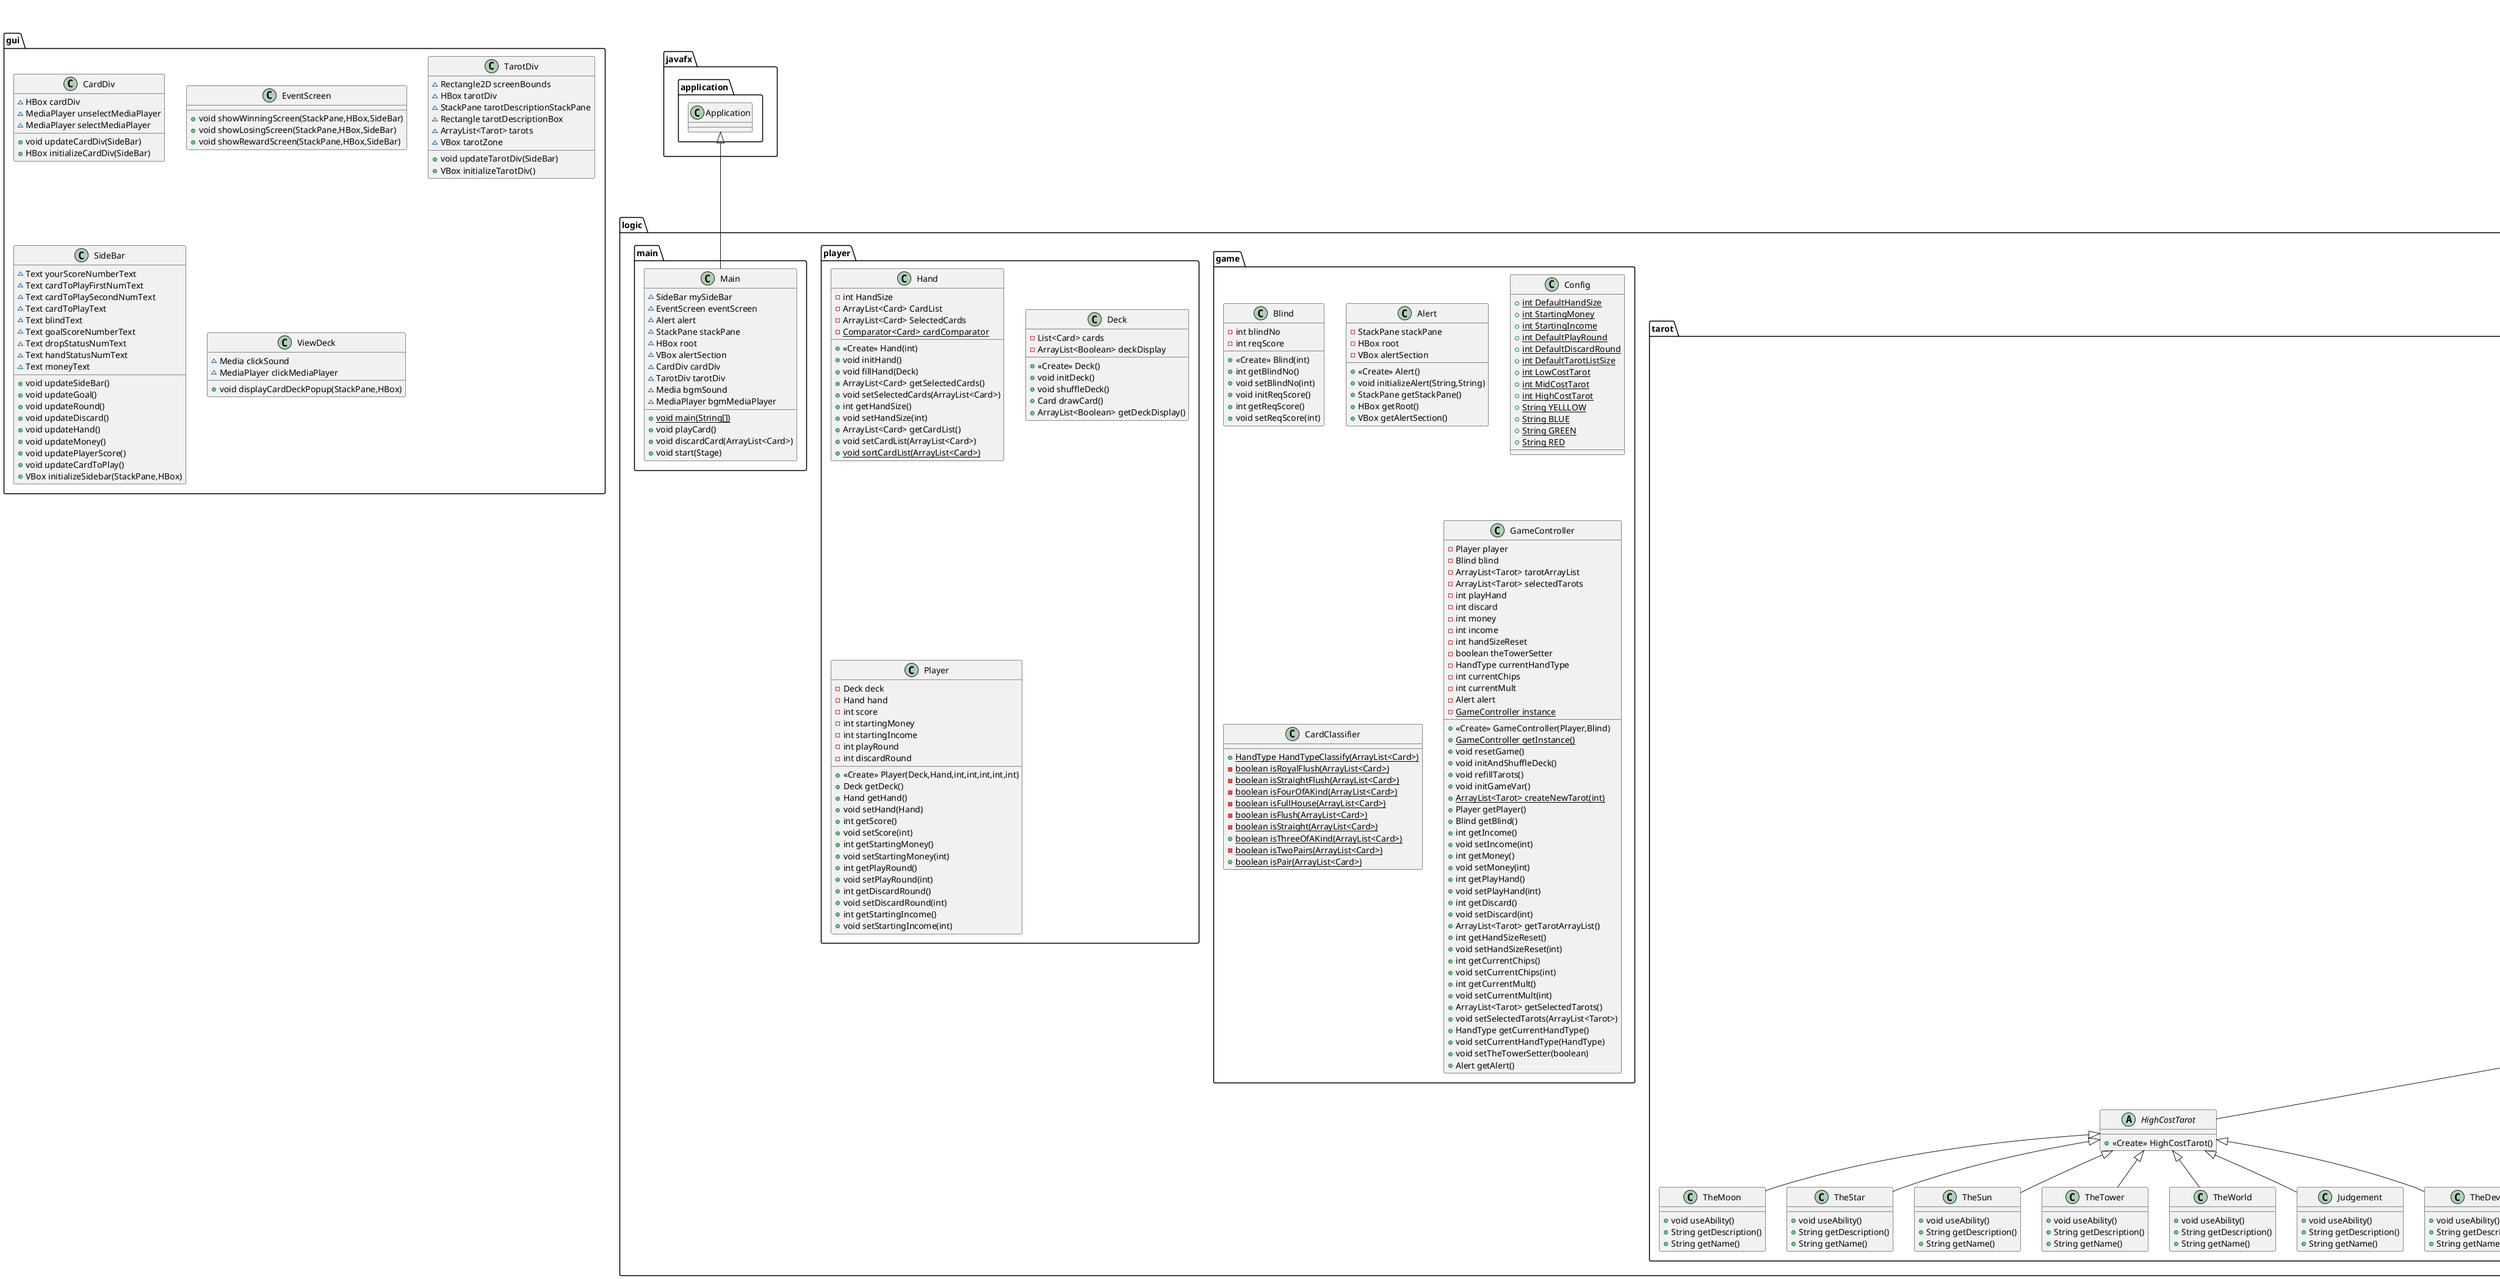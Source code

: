 @startuml
class logic.tarot.TheHangedMan {
+ void useAbility()
+ String getDescription()
+ String getName()
}
class logic.tarot.TheSun {
+ void useAbility()
+ String getDescription()
+ String getName()
}
class logic.tarot.Strength {
+ void useAbility()
+ String getDescription()
+ String getName()
}
class gui.CardDiv {
~ HBox cardDiv
~ MediaPlayer unselectMediaPlayer
~ MediaPlayer selectMediaPlayer
+ void updateCardDiv(SideBar)
+ HBox initializeCardDiv(SideBar)
}
class logic.game.Blind {
- int blindNo
- int reqScore
+ <<Create>> Blind(int)
+ int getBlindNo()
+ void setBlindNo(int)
+ void initReqScore()
+ int getReqScore()
+ void setReqScore(int)
}
enum application.Rank {
+  TWO
+  THREE
+  FOUR
+  FIVE
+  SIX
+  SEVEN
+  EIGHT
+  NINE
+  TEN
+  JACK
+  QUEEN
+  KING
+  ACE
}
class logic.tarot.TheHierophant {
+ void useAbility()
+ String getDescription()
+ String getName()
}
class logic.player.Hand {
- int HandSize
- ArrayList<Card> CardList
- ArrayList<Card> SelectedCards
- {static} Comparator<Card> cardComparator
+ <<Create>> Hand(int)
+ void initHand()
+ void fillHand(Deck)
+ ArrayList<Card> getSelectedCards()
+ void setSelectedCards(ArrayList<Card>)
+ int getHandSize()
+ void setHandSize(int)
+ ArrayList<Card> getCardList()
+ void setCardList(ArrayList<Card>)
+ {static} void sortCardList(ArrayList<Card>)
}
class logic.player.Deck {
- List<Card> cards
- ArrayList<Boolean> deckDisplay
+ <<Create>> Deck()
+ void initDeck()
+ void shuffleDeck()
+ Card drawCard()
+ ArrayList<Boolean> getDeckDisplay()
}
enum application.Suit {
+  CLUBS
+  DIAMONDS
+  HEARTS
+  SPADES
}
class logic.player.Player {
- Deck deck
- Hand hand
- int score
- int startingMoney
- int startingIncome
- int playRound
- int discardRound
+ <<Create>> Player(Deck,Hand,int,int,int,int,int)
+ Deck getDeck()
+ Hand getHand()
+ void setHand(Hand)
+ int getScore()
+ void setScore(int)
+ int getStartingMoney()
+ void setStartingMoney(int)
+ int getPlayRound()
+ void setPlayRound(int)
+ int getDiscardRound()
+ void setDiscardRound(int)
+ int getStartingIncome()
+ void setStartingIncome(int)
}
class logic.tarot.TheFool {
+ void useAbility()
+ String getDescription()
+ String getName()
}
class logic.tarot.TheTower {
+ void useAbility()
+ String getDescription()
+ String getName()
}
class gui.EventScreen {
+ void showWinningScreen(StackPane,HBox,SideBar)
+ void showLosingScreen(StackPane,HBox,SideBar)
+ void showRewardScreen(StackPane,HBox,SideBar)
}
class logic.tarot.TheWorld {
+ void useAbility()
+ String getDescription()
+ String getName()
}
class gui.TarotDiv {
~ Rectangle2D screenBounds
~ HBox tarotDiv
~ StackPane tarotDescriptionStackPane
~ Rectangle tarotDescriptionBox
~ ArrayList<Tarot> tarots
~ VBox tarotZone
+ void updateTarotDiv(SideBar)
+ VBox initializeTarotDiv()
}
interface logic.tarot.Imageable {
~ Image getImage()
}
class logic.tarot.TheEmpress {
+ void useAbility()
+ String getDescription()
+ String getName()
}
interface logic.tarot.Descriptable {
~ String getDescription()
}
class logic.game.Alert {
- StackPane stackPane
- HBox root
- VBox alertSection
+ <<Create>> Alert()
+ void initializeAlert(String,String)
+ StackPane getStackPane()
+ HBox getRoot()
+ VBox getAlertSection()
}
class logic.tarot.TheHighPriestess {
+ void useAbility()
+ String getDescription()
+ String getName()
}
class logic.tarot.TheChariot {
+ void useAbility()
+ String getDescription()
+ String getName()
}
interface logic.tarot.Nameable {
~ String getName()
}
class logic.game.Config {
+ {static} int DefaultHandSize
+ {static} int StartingMoney
+ {static} int StartingIncome
+ {static} int DefaultPlayRound
+ {static} int DefaultDiscardRound
+ {static} int DefaultTarotListSize
+ {static} int LowCostTarot
+ {static} int MidCostTarot
+ {static} int HighCostTarot
+ {static} String YELLLOW
+ {static} String BLUE
+ {static} String GREEN
+ {static} String RED
}
class logic.tarot.TheHermit {
+ void useAbility()
+ String getDescription()
+ String getName()
}
class logic.main.Main {
~ SideBar mySideBar
~ EventScreen eventScreen
~ Alert alert
~ StackPane stackPane
~ HBox root
~ VBox alertSection
~ CardDiv cardDiv
~ TarotDiv tarotDiv
~ Media bgmSound
~ MediaPlayer bgmMediaPlayer
+ {static} void main(String[])
+ void playCard()
+ void discardCard(ArrayList<Card>)
+ void start(Stage)
}
class logic.tarot.Judgement {
+ void useAbility()
+ String getDescription()
+ String getName()
}
class logic.game.CardClassifier {
+ {static} HandType HandTypeClassify(ArrayList<Card>)
- {static} boolean isRoyalFlush(ArrayList<Card>)
- {static} boolean isStraightFlush(ArrayList<Card>)
- {static} boolean isFourOfAKind(ArrayList<Card>)
- {static} boolean isFullHouse(ArrayList<Card>)
- {static} boolean isFlush(ArrayList<Card>)
- {static} boolean isStraight(ArrayList<Card>)
+ {static} boolean isThreeOfAKind(ArrayList<Card>)
- {static} boolean isTwoPairs(ArrayList<Card>)
+ {static} boolean isPair(ArrayList<Card>)
}
class logic.tarot.Death {
+ void useAbility()
+ String getDescription()
+ String getName()
}
class logic.tarot.TheMagician {
+ void useAbility()
+ String getDescription()
+ String getName()
}
abstract class logic.tarot.HighCostTarot {
+ <<Create>> HighCostTarot()
}
class utils.GameUtils {
+ {static} int HandTypeChip(HandType)
+ {static} int HandTypeMult(HandType)
+ {static} String calculateScoreCard()
}
class logic.tarot.TheDevil {
+ void useAbility()
+ String getDescription()
+ String getName()
}
abstract class logic.tarot.MediumCostTarot {
+ <<Create>> MediumCostTarot()
}
class logic.tarot.Temperance {
+ void useAbility()
+ String getDescription()
+ String getName()
}
abstract class logic.tarot.Tarot {
- int cost
+ <<Create>> Tarot(int)
+ {abstract}void useAbility()
+ int getCost()
+ Image getImage()
}
class logic.card.Card {
- Suit suit
- Rank rank
+ <<Create>> Card(Suit,Rank)
+ Suit getSuit()
+ Rank getRank()
+ String getName()
+ Image getImage()
}
class logic.tarot.TheLovers {
+ void useAbility()
+ String getDescription()
+ String getName()
}
class gui.SideBar {
~ Text yourScoreNumberText
~ Text cardToPlayFirstNumText
~ Text cardToPlaySecondNumText
~ Text cardToPlayText
~ Text blindText
~ Text goalScoreNumberText
~ Text dropStatusNumText
~ Text handStatusNumText
~ Text moneyText
+ void updateSideBar()
+ void updateGoal()
+ void updateRound()
+ void updateDiscard()
+ void updateHand()
+ void updateMoney()
+ void updatePlayerScore()
+ void updateCardToPlay()
+ VBox initializeSidebar(StackPane,HBox)
}
class logic.tarot.TheMoon {
+ void useAbility()
+ String getDescription()
+ String getName()
}
class logic.tarot.WheelofFortune {
+ void useAbility()
+ String getDescription()
+ String getName()
}
class logic.tarot.TheEmperor {
+ void useAbility()
+ String getDescription()
+ String getName()
}
abstract class logic.tarot.LowCostTarot {
+ <<Create>> LowCostTarot()
}
class logic.tarot.TheStar {
+ void useAbility()
+ String getDescription()
+ String getName()
}
class logic.tarot.Justice {
+ void useAbility()
+ String getDescription()
+ String getName()
}
class gui.ViewDeck {
~ Media clickSound
~ MediaPlayer clickMediaPlayer
+ void displayCardDeckPopup(StackPane,HBox)
}
class logic.game.GameController {
- Player player
- Blind blind
- ArrayList<Tarot> tarotArrayList
- ArrayList<Tarot> selectedTarots
- int playHand
- int discard
- int money
- int income
- int handSizeReset
- boolean theTowerSetter
- HandType currentHandType
- int currentChips
- int currentMult
- Alert alert
- {static} GameController instance
+ <<Create>> GameController(Player,Blind)
+ {static} GameController getInstance()
+ void resetGame()
+ void initAndShuffleDeck()
+ void refillTarots()
+ void initGameVar()
+ {static} ArrayList<Tarot> createNewTarot(int)
+ Player getPlayer()
+ Blind getBlind()
+ int getIncome()
+ void setIncome(int)
+ int getMoney()
+ void setMoney(int)
+ int getPlayHand()
+ void setPlayHand(int)
+ int getDiscard()
+ void setDiscard(int)
+ ArrayList<Tarot> getTarotArrayList()
+ int getHandSizeReset()
+ void setHandSizeReset(int)
+ int getCurrentChips()
+ void setCurrentChips(int)
+ int getCurrentMult()
+ void setCurrentMult(int)
+ ArrayList<Tarot> getSelectedTarots()
+ void setSelectedTarots(ArrayList<Tarot>)
+ HandType getCurrentHandType()
+ void setCurrentHandType(HandType)
+ void setTheTowerSetter(boolean)
+ Alert getAlert()
}
enum application.HandType {
+  HighCard
+  Pair
+  TwoPair
+  ThreeOfAKind
+  Flush
+  FullHouse
+  Straight
+  FourOfAKind
+  StraightFlush
+  RoyalFlush
}


logic.tarot.MediumCostTarot <|-- logic.tarot.TheHangedMan
logic.tarot.HighCostTarot <|-- logic.tarot.TheSun
logic.tarot.MediumCostTarot <|-- logic.tarot.Strength
logic.tarot.LowCostTarot <|-- logic.tarot.TheHierophant
logic.tarot.LowCostTarot <|-- logic.tarot.TheFool
logic.tarot.HighCostTarot <|-- logic.tarot.TheTower
logic.tarot.HighCostTarot <|-- logic.tarot.TheWorld
logic.tarot.LowCostTarot <|-- logic.tarot.TheEmpress
logic.tarot.LowCostTarot <|-- logic.tarot.TheHighPriestess
logic.tarot.MediumCostTarot <|-- logic.tarot.TheChariot
logic.tarot.MediumCostTarot <|-- logic.tarot.TheHermit
javafx.application.Application <|-- logic.main.Main
logic.tarot.HighCostTarot <|-- logic.tarot.Judgement
logic.tarot.MediumCostTarot <|-- logic.tarot.Death
logic.tarot.LowCostTarot <|-- logic.tarot.TheMagician
logic.tarot.Tarot <|-- logic.tarot.HighCostTarot
logic.tarot.HighCostTarot <|-- logic.tarot.TheDevil
logic.tarot.Tarot <|-- logic.tarot.MediumCostTarot
logic.tarot.MediumCostTarot <|-- logic.tarot.Temperance
logic.tarot.Nameable <|.. logic.tarot.Tarot
logic.tarot.Descriptable <|.. logic.tarot.Tarot
logic.tarot.Imageable <|.. logic.tarot.Tarot
logic.tarot.Nameable <|.. logic.card.Card
logic.tarot.Imageable <|.. logic.card.Card
logic.tarot.LowCostTarot <|-- logic.tarot.TheLovers
logic.tarot.HighCostTarot <|-- logic.tarot.TheMoon
logic.tarot.MediumCostTarot <|-- logic.tarot.WheelofFortune
logic.tarot.LowCostTarot <|-- logic.tarot.TheEmperor
logic.tarot.Tarot <|-- logic.tarot.LowCostTarot
logic.tarot.HighCostTarot <|-- logic.tarot.TheStar
logic.tarot.MediumCostTarot <|-- logic.tarot.Justice
@enduml